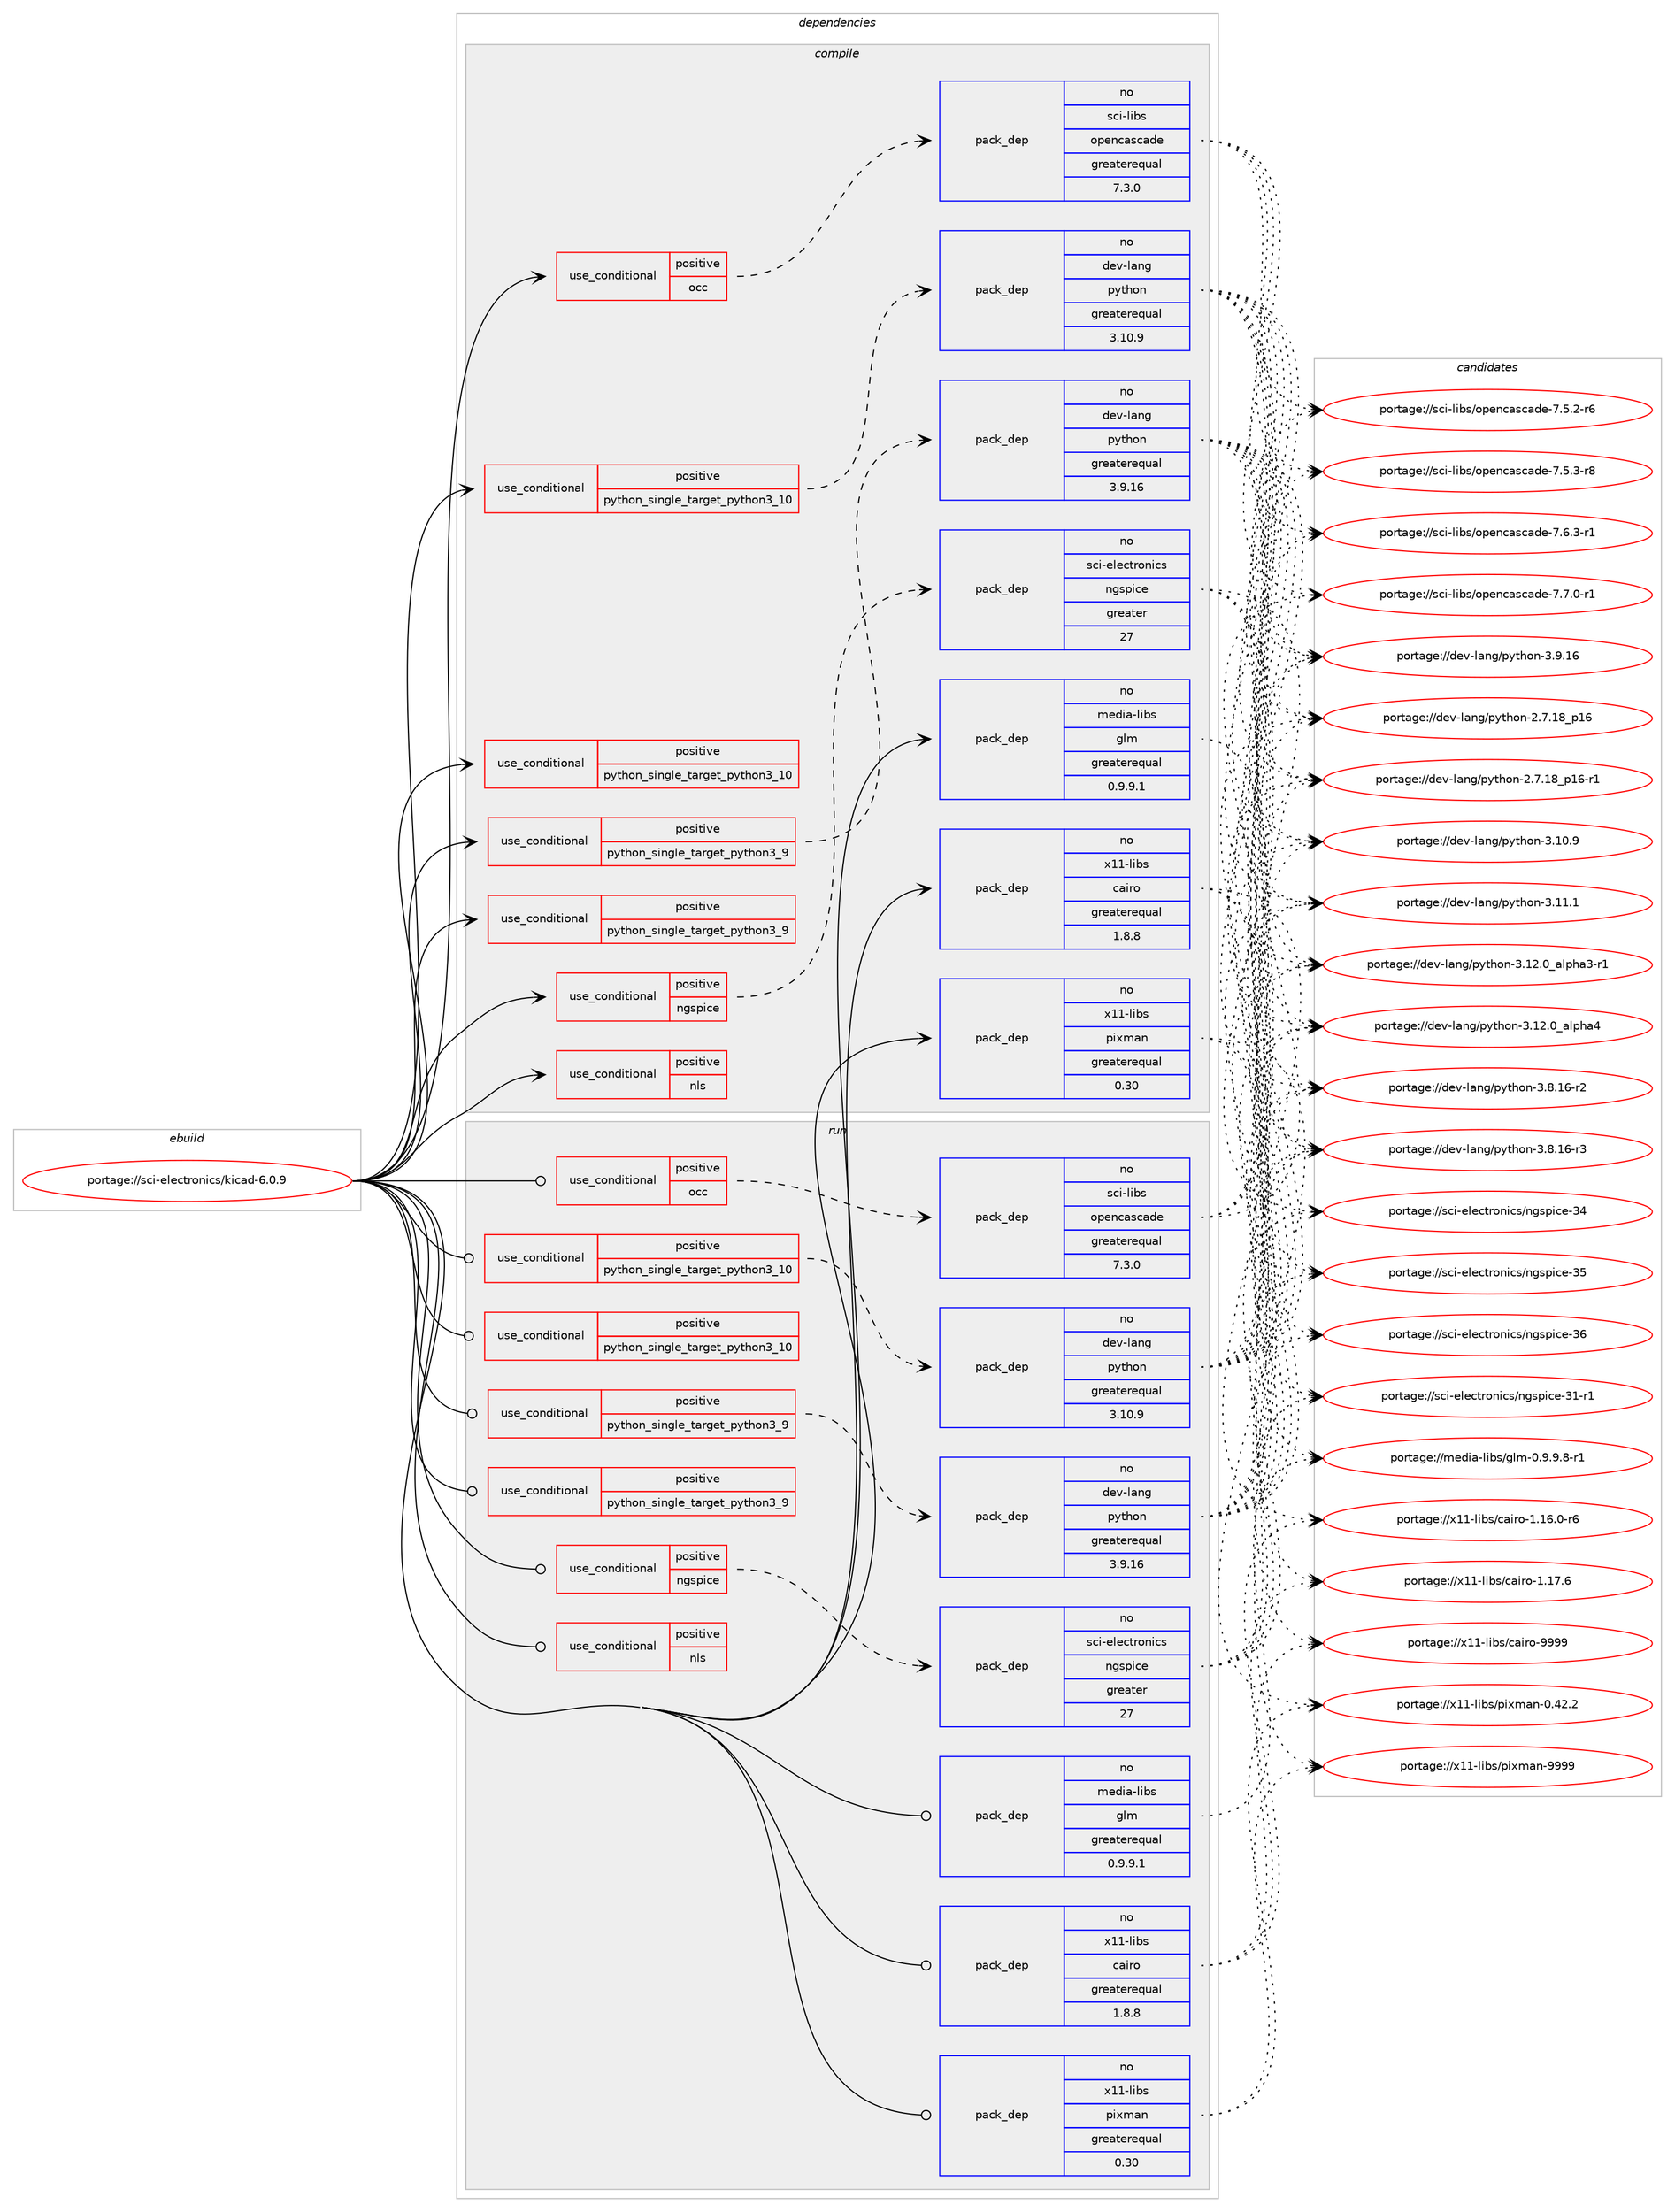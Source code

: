 digraph prolog {

# *************
# Graph options
# *************

newrank=true;
concentrate=true;
compound=true;
graph [rankdir=LR,fontname=Helvetica,fontsize=10,ranksep=1.5];#, ranksep=2.5, nodesep=0.2];
edge  [arrowhead=vee];
node  [fontname=Helvetica,fontsize=10];

# **********
# The ebuild
# **********

subgraph cluster_leftcol {
color=gray;
rank=same;
label=<<i>ebuild</i>>;
id [label="portage://sci-electronics/kicad-6.0.9", color=red, width=4, href="../sci-electronics/kicad-6.0.9.svg"];
}

# ****************
# The dependencies
# ****************

subgraph cluster_midcol {
color=gray;
label=<<i>dependencies</i>>;
subgraph cluster_compile {
fillcolor="#eeeeee";
style=filled;
label=<<i>compile</i>>;
subgraph cond1308 {
dependency2052 [label=<<TABLE BORDER="0" CELLBORDER="1" CELLSPACING="0" CELLPADDING="4"><TR><TD ROWSPAN="3" CELLPADDING="10">use_conditional</TD></TR><TR><TD>positive</TD></TR><TR><TD>ngspice</TD></TR></TABLE>>, shape=none, color=red];
subgraph pack727 {
dependency2053 [label=<<TABLE BORDER="0" CELLBORDER="1" CELLSPACING="0" CELLPADDING="4" WIDTH="220"><TR><TD ROWSPAN="6" CELLPADDING="30">pack_dep</TD></TR><TR><TD WIDTH="110">no</TD></TR><TR><TD>sci-electronics</TD></TR><TR><TD>ngspice</TD></TR><TR><TD>greater</TD></TR><TR><TD>27</TD></TR></TABLE>>, shape=none, color=blue];
}
dependency2052:e -> dependency2053:w [weight=20,style="dashed",arrowhead="vee"];
}
id:e -> dependency2052:w [weight=20,style="solid",arrowhead="vee"];
subgraph cond1309 {
dependency2054 [label=<<TABLE BORDER="0" CELLBORDER="1" CELLSPACING="0" CELLPADDING="4"><TR><TD ROWSPAN="3" CELLPADDING="10">use_conditional</TD></TR><TR><TD>positive</TD></TR><TR><TD>nls</TD></TR></TABLE>>, shape=none, color=red];
# *** BEGIN UNKNOWN DEPENDENCY TYPE (TODO) ***
# dependency2054 -> package_dependency(portage://sci-electronics/kicad-6.0.9,install,no,sys-devel,gettext,none,[,,],[],[])
# *** END UNKNOWN DEPENDENCY TYPE (TODO) ***

}
id:e -> dependency2054:w [weight=20,style="solid",arrowhead="vee"];
subgraph cond1310 {
dependency2055 [label=<<TABLE BORDER="0" CELLBORDER="1" CELLSPACING="0" CELLPADDING="4"><TR><TD ROWSPAN="3" CELLPADDING="10">use_conditional</TD></TR><TR><TD>positive</TD></TR><TR><TD>occ</TD></TR></TABLE>>, shape=none, color=red];
subgraph pack728 {
dependency2056 [label=<<TABLE BORDER="0" CELLBORDER="1" CELLSPACING="0" CELLPADDING="4" WIDTH="220"><TR><TD ROWSPAN="6" CELLPADDING="30">pack_dep</TD></TR><TR><TD WIDTH="110">no</TD></TR><TR><TD>sci-libs</TD></TR><TR><TD>opencascade</TD></TR><TR><TD>greaterequal</TD></TR><TR><TD>7.3.0</TD></TR></TABLE>>, shape=none, color=blue];
}
dependency2055:e -> dependency2056:w [weight=20,style="dashed",arrowhead="vee"];
}
id:e -> dependency2055:w [weight=20,style="solid",arrowhead="vee"];
subgraph cond1311 {
dependency2057 [label=<<TABLE BORDER="0" CELLBORDER="1" CELLSPACING="0" CELLPADDING="4"><TR><TD ROWSPAN="3" CELLPADDING="10">use_conditional</TD></TR><TR><TD>positive</TD></TR><TR><TD>python_single_target_python3_10</TD></TR></TABLE>>, shape=none, color=red];
subgraph pack729 {
dependency2058 [label=<<TABLE BORDER="0" CELLBORDER="1" CELLSPACING="0" CELLPADDING="4" WIDTH="220"><TR><TD ROWSPAN="6" CELLPADDING="30">pack_dep</TD></TR><TR><TD WIDTH="110">no</TD></TR><TR><TD>dev-lang</TD></TR><TR><TD>python</TD></TR><TR><TD>greaterequal</TD></TR><TR><TD>3.10.9</TD></TR></TABLE>>, shape=none, color=blue];
}
dependency2057:e -> dependency2058:w [weight=20,style="dashed",arrowhead="vee"];
}
id:e -> dependency2057:w [weight=20,style="solid",arrowhead="vee"];
subgraph cond1312 {
dependency2059 [label=<<TABLE BORDER="0" CELLBORDER="1" CELLSPACING="0" CELLPADDING="4"><TR><TD ROWSPAN="3" CELLPADDING="10">use_conditional</TD></TR><TR><TD>positive</TD></TR><TR><TD>python_single_target_python3_10</TD></TR></TABLE>>, shape=none, color=red];
# *** BEGIN UNKNOWN DEPENDENCY TYPE (TODO) ***
# dependency2059 -> package_dependency(portage://sci-electronics/kicad-6.0.9,install,no,dev-libs,boost,none,[,,],any_same_slot,[use(enable(context),none),use(enable(nls),none),use(enable(python),none),use(enable(python_targets_python3_10),negative)])
# *** END UNKNOWN DEPENDENCY TYPE (TODO) ***

# *** BEGIN UNKNOWN DEPENDENCY TYPE (TODO) ***
# dependency2059 -> package_dependency(portage://sci-electronics/kicad-6.0.9,install,no,dev-python,wxpython,none,[,,],[slot(4.0)],[use(enable(python_targets_python3_10),negative)])
# *** END UNKNOWN DEPENDENCY TYPE (TODO) ***

}
id:e -> dependency2059:w [weight=20,style="solid",arrowhead="vee"];
subgraph cond1313 {
dependency2060 [label=<<TABLE BORDER="0" CELLBORDER="1" CELLSPACING="0" CELLPADDING="4"><TR><TD ROWSPAN="3" CELLPADDING="10">use_conditional</TD></TR><TR><TD>positive</TD></TR><TR><TD>python_single_target_python3_9</TD></TR></TABLE>>, shape=none, color=red];
subgraph pack730 {
dependency2061 [label=<<TABLE BORDER="0" CELLBORDER="1" CELLSPACING="0" CELLPADDING="4" WIDTH="220"><TR><TD ROWSPAN="6" CELLPADDING="30">pack_dep</TD></TR><TR><TD WIDTH="110">no</TD></TR><TR><TD>dev-lang</TD></TR><TR><TD>python</TD></TR><TR><TD>greaterequal</TD></TR><TR><TD>3.9.16</TD></TR></TABLE>>, shape=none, color=blue];
}
dependency2060:e -> dependency2061:w [weight=20,style="dashed",arrowhead="vee"];
}
id:e -> dependency2060:w [weight=20,style="solid",arrowhead="vee"];
subgraph cond1314 {
dependency2062 [label=<<TABLE BORDER="0" CELLBORDER="1" CELLSPACING="0" CELLPADDING="4"><TR><TD ROWSPAN="3" CELLPADDING="10">use_conditional</TD></TR><TR><TD>positive</TD></TR><TR><TD>python_single_target_python3_9</TD></TR></TABLE>>, shape=none, color=red];
# *** BEGIN UNKNOWN DEPENDENCY TYPE (TODO) ***
# dependency2062 -> package_dependency(portage://sci-electronics/kicad-6.0.9,install,no,dev-libs,boost,none,[,,],any_same_slot,[use(enable(context),none),use(enable(nls),none),use(enable(python),none),use(enable(python_targets_python3_9),negative)])
# *** END UNKNOWN DEPENDENCY TYPE (TODO) ***

# *** BEGIN UNKNOWN DEPENDENCY TYPE (TODO) ***
# dependency2062 -> package_dependency(portage://sci-electronics/kicad-6.0.9,install,no,dev-python,wxpython,none,[,,],[slot(4.0)],[use(enable(python_targets_python3_9),negative)])
# *** END UNKNOWN DEPENDENCY TYPE (TODO) ***

}
id:e -> dependency2062:w [weight=20,style="solid",arrowhead="vee"];
# *** BEGIN UNKNOWN DEPENDENCY TYPE (TODO) ***
# id -> package_dependency(portage://sci-electronics/kicad-6.0.9,install,no,dev-libs,boost,none,[,,],any_same_slot,[use(enable(context),none),use(enable(nls),none)])
# *** END UNKNOWN DEPENDENCY TYPE (TODO) ***

# *** BEGIN UNKNOWN DEPENDENCY TYPE (TODO) ***
# id -> package_dependency(portage://sci-electronics/kicad-6.0.9,install,no,media-libs,freeglut,none,[,,],[],[])
# *** END UNKNOWN DEPENDENCY TYPE (TODO) ***

# *** BEGIN UNKNOWN DEPENDENCY TYPE (TODO) ***
# id -> package_dependency(portage://sci-electronics/kicad-6.0.9,install,no,media-libs,glew,none,[,,],[slot(0),equal],[])
# *** END UNKNOWN DEPENDENCY TYPE (TODO) ***

subgraph pack731 {
dependency2063 [label=<<TABLE BORDER="0" CELLBORDER="1" CELLSPACING="0" CELLPADDING="4" WIDTH="220"><TR><TD ROWSPAN="6" CELLPADDING="30">pack_dep</TD></TR><TR><TD WIDTH="110">no</TD></TR><TR><TD>media-libs</TD></TR><TR><TD>glm</TD></TR><TR><TD>greaterequal</TD></TR><TR><TD>0.9.9.1</TD></TR></TABLE>>, shape=none, color=blue];
}
id:e -> dependency2063:w [weight=20,style="solid",arrowhead="vee"];
# *** BEGIN UNKNOWN DEPENDENCY TYPE (TODO) ***
# id -> package_dependency(portage://sci-electronics/kicad-6.0.9,install,no,media-libs,mesa,none,[,,],[],[use(enable(X),positive)])
# *** END UNKNOWN DEPENDENCY TYPE (TODO) ***

subgraph pack732 {
dependency2064 [label=<<TABLE BORDER="0" CELLBORDER="1" CELLSPACING="0" CELLPADDING="4" WIDTH="220"><TR><TD ROWSPAN="6" CELLPADDING="30">pack_dep</TD></TR><TR><TD WIDTH="110">no</TD></TR><TR><TD>x11-libs</TD></TR><TR><TD>cairo</TD></TR><TR><TD>greaterequal</TD></TR><TR><TD>1.8.8</TD></TR></TABLE>>, shape=none, color=blue];
}
id:e -> dependency2064:w [weight=20,style="solid",arrowhead="vee"];
subgraph pack733 {
dependency2065 [label=<<TABLE BORDER="0" CELLBORDER="1" CELLSPACING="0" CELLPADDING="4" WIDTH="220"><TR><TD ROWSPAN="6" CELLPADDING="30">pack_dep</TD></TR><TR><TD WIDTH="110">no</TD></TR><TR><TD>x11-libs</TD></TR><TR><TD>pixman</TD></TR><TR><TD>greaterequal</TD></TR><TR><TD>0.30</TD></TR></TABLE>>, shape=none, color=blue];
}
id:e -> dependency2065:w [weight=20,style="solid",arrowhead="vee"];
# *** BEGIN UNKNOWN DEPENDENCY TYPE (TODO) ***
# id -> package_dependency(portage://sci-electronics/kicad-6.0.9,install,no,x11-libs,wxGTK,none,[,,],[slot(3.0-gtk3)],[use(enable(X),none),use(enable(opengl),none)])
# *** END UNKNOWN DEPENDENCY TYPE (TODO) ***

# *** BEGIN UNKNOWN DEPENDENCY TYPE (TODO) ***
# id -> package_dependency(portage://sci-electronics/kicad-6.0.9,install,weak,sci-electronics,kicad-i18n,none,[,,],[],[])
# *** END UNKNOWN DEPENDENCY TYPE (TODO) ***

}
subgraph cluster_compileandrun {
fillcolor="#eeeeee";
style=filled;
label=<<i>compile and run</i>>;
}
subgraph cluster_run {
fillcolor="#eeeeee";
style=filled;
label=<<i>run</i>>;
subgraph cond1315 {
dependency2066 [label=<<TABLE BORDER="0" CELLBORDER="1" CELLSPACING="0" CELLPADDING="4"><TR><TD ROWSPAN="3" CELLPADDING="10">use_conditional</TD></TR><TR><TD>positive</TD></TR><TR><TD>ngspice</TD></TR></TABLE>>, shape=none, color=red];
subgraph pack734 {
dependency2067 [label=<<TABLE BORDER="0" CELLBORDER="1" CELLSPACING="0" CELLPADDING="4" WIDTH="220"><TR><TD ROWSPAN="6" CELLPADDING="30">pack_dep</TD></TR><TR><TD WIDTH="110">no</TD></TR><TR><TD>sci-electronics</TD></TR><TR><TD>ngspice</TD></TR><TR><TD>greater</TD></TR><TR><TD>27</TD></TR></TABLE>>, shape=none, color=blue];
}
dependency2066:e -> dependency2067:w [weight=20,style="dashed",arrowhead="vee"];
}
id:e -> dependency2066:w [weight=20,style="solid",arrowhead="odot"];
subgraph cond1316 {
dependency2068 [label=<<TABLE BORDER="0" CELLBORDER="1" CELLSPACING="0" CELLPADDING="4"><TR><TD ROWSPAN="3" CELLPADDING="10">use_conditional</TD></TR><TR><TD>positive</TD></TR><TR><TD>nls</TD></TR></TABLE>>, shape=none, color=red];
# *** BEGIN UNKNOWN DEPENDENCY TYPE (TODO) ***
# dependency2068 -> package_dependency(portage://sci-electronics/kicad-6.0.9,run,no,sys-devel,gettext,none,[,,],[],[])
# *** END UNKNOWN DEPENDENCY TYPE (TODO) ***

}
id:e -> dependency2068:w [weight=20,style="solid",arrowhead="odot"];
subgraph cond1317 {
dependency2069 [label=<<TABLE BORDER="0" CELLBORDER="1" CELLSPACING="0" CELLPADDING="4"><TR><TD ROWSPAN="3" CELLPADDING="10">use_conditional</TD></TR><TR><TD>positive</TD></TR><TR><TD>occ</TD></TR></TABLE>>, shape=none, color=red];
subgraph pack735 {
dependency2070 [label=<<TABLE BORDER="0" CELLBORDER="1" CELLSPACING="0" CELLPADDING="4" WIDTH="220"><TR><TD ROWSPAN="6" CELLPADDING="30">pack_dep</TD></TR><TR><TD WIDTH="110">no</TD></TR><TR><TD>sci-libs</TD></TR><TR><TD>opencascade</TD></TR><TR><TD>greaterequal</TD></TR><TR><TD>7.3.0</TD></TR></TABLE>>, shape=none, color=blue];
}
dependency2069:e -> dependency2070:w [weight=20,style="dashed",arrowhead="vee"];
}
id:e -> dependency2069:w [weight=20,style="solid",arrowhead="odot"];
subgraph cond1318 {
dependency2071 [label=<<TABLE BORDER="0" CELLBORDER="1" CELLSPACING="0" CELLPADDING="4"><TR><TD ROWSPAN="3" CELLPADDING="10">use_conditional</TD></TR><TR><TD>positive</TD></TR><TR><TD>python_single_target_python3_10</TD></TR></TABLE>>, shape=none, color=red];
subgraph pack736 {
dependency2072 [label=<<TABLE BORDER="0" CELLBORDER="1" CELLSPACING="0" CELLPADDING="4" WIDTH="220"><TR><TD ROWSPAN="6" CELLPADDING="30">pack_dep</TD></TR><TR><TD WIDTH="110">no</TD></TR><TR><TD>dev-lang</TD></TR><TR><TD>python</TD></TR><TR><TD>greaterequal</TD></TR><TR><TD>3.10.9</TD></TR></TABLE>>, shape=none, color=blue];
}
dependency2071:e -> dependency2072:w [weight=20,style="dashed",arrowhead="vee"];
}
id:e -> dependency2071:w [weight=20,style="solid",arrowhead="odot"];
subgraph cond1319 {
dependency2073 [label=<<TABLE BORDER="0" CELLBORDER="1" CELLSPACING="0" CELLPADDING="4"><TR><TD ROWSPAN="3" CELLPADDING="10">use_conditional</TD></TR><TR><TD>positive</TD></TR><TR><TD>python_single_target_python3_10</TD></TR></TABLE>>, shape=none, color=red];
# *** BEGIN UNKNOWN DEPENDENCY TYPE (TODO) ***
# dependency2073 -> package_dependency(portage://sci-electronics/kicad-6.0.9,run,no,dev-libs,boost,none,[,,],any_same_slot,[use(enable(context),none),use(enable(nls),none),use(enable(python),none),use(enable(python_targets_python3_10),negative)])
# *** END UNKNOWN DEPENDENCY TYPE (TODO) ***

# *** BEGIN UNKNOWN DEPENDENCY TYPE (TODO) ***
# dependency2073 -> package_dependency(portage://sci-electronics/kicad-6.0.9,run,no,dev-python,wxpython,none,[,,],[slot(4.0)],[use(enable(python_targets_python3_10),negative)])
# *** END UNKNOWN DEPENDENCY TYPE (TODO) ***

}
id:e -> dependency2073:w [weight=20,style="solid",arrowhead="odot"];
subgraph cond1320 {
dependency2074 [label=<<TABLE BORDER="0" CELLBORDER="1" CELLSPACING="0" CELLPADDING="4"><TR><TD ROWSPAN="3" CELLPADDING="10">use_conditional</TD></TR><TR><TD>positive</TD></TR><TR><TD>python_single_target_python3_9</TD></TR></TABLE>>, shape=none, color=red];
subgraph pack737 {
dependency2075 [label=<<TABLE BORDER="0" CELLBORDER="1" CELLSPACING="0" CELLPADDING="4" WIDTH="220"><TR><TD ROWSPAN="6" CELLPADDING="30">pack_dep</TD></TR><TR><TD WIDTH="110">no</TD></TR><TR><TD>dev-lang</TD></TR><TR><TD>python</TD></TR><TR><TD>greaterequal</TD></TR><TR><TD>3.9.16</TD></TR></TABLE>>, shape=none, color=blue];
}
dependency2074:e -> dependency2075:w [weight=20,style="dashed",arrowhead="vee"];
}
id:e -> dependency2074:w [weight=20,style="solid",arrowhead="odot"];
subgraph cond1321 {
dependency2076 [label=<<TABLE BORDER="0" CELLBORDER="1" CELLSPACING="0" CELLPADDING="4"><TR><TD ROWSPAN="3" CELLPADDING="10">use_conditional</TD></TR><TR><TD>positive</TD></TR><TR><TD>python_single_target_python3_9</TD></TR></TABLE>>, shape=none, color=red];
# *** BEGIN UNKNOWN DEPENDENCY TYPE (TODO) ***
# dependency2076 -> package_dependency(portage://sci-electronics/kicad-6.0.9,run,no,dev-libs,boost,none,[,,],any_same_slot,[use(enable(context),none),use(enable(nls),none),use(enable(python),none),use(enable(python_targets_python3_9),negative)])
# *** END UNKNOWN DEPENDENCY TYPE (TODO) ***

# *** BEGIN UNKNOWN DEPENDENCY TYPE (TODO) ***
# dependency2076 -> package_dependency(portage://sci-electronics/kicad-6.0.9,run,no,dev-python,wxpython,none,[,,],[slot(4.0)],[use(enable(python_targets_python3_9),negative)])
# *** END UNKNOWN DEPENDENCY TYPE (TODO) ***

}
id:e -> dependency2076:w [weight=20,style="solid",arrowhead="odot"];
# *** BEGIN UNKNOWN DEPENDENCY TYPE (TODO) ***
# id -> package_dependency(portage://sci-electronics/kicad-6.0.9,run,no,dev-libs,boost,none,[,,],any_same_slot,[use(enable(context),none),use(enable(nls),none)])
# *** END UNKNOWN DEPENDENCY TYPE (TODO) ***

# *** BEGIN UNKNOWN DEPENDENCY TYPE (TODO) ***
# id -> package_dependency(portage://sci-electronics/kicad-6.0.9,run,no,media-libs,freeglut,none,[,,],[],[])
# *** END UNKNOWN DEPENDENCY TYPE (TODO) ***

# *** BEGIN UNKNOWN DEPENDENCY TYPE (TODO) ***
# id -> package_dependency(portage://sci-electronics/kicad-6.0.9,run,no,media-libs,glew,none,[,,],[slot(0),equal],[])
# *** END UNKNOWN DEPENDENCY TYPE (TODO) ***

subgraph pack738 {
dependency2077 [label=<<TABLE BORDER="0" CELLBORDER="1" CELLSPACING="0" CELLPADDING="4" WIDTH="220"><TR><TD ROWSPAN="6" CELLPADDING="30">pack_dep</TD></TR><TR><TD WIDTH="110">no</TD></TR><TR><TD>media-libs</TD></TR><TR><TD>glm</TD></TR><TR><TD>greaterequal</TD></TR><TR><TD>0.9.9.1</TD></TR></TABLE>>, shape=none, color=blue];
}
id:e -> dependency2077:w [weight=20,style="solid",arrowhead="odot"];
# *** BEGIN UNKNOWN DEPENDENCY TYPE (TODO) ***
# id -> package_dependency(portage://sci-electronics/kicad-6.0.9,run,no,media-libs,mesa,none,[,,],[],[use(enable(X),positive)])
# *** END UNKNOWN DEPENDENCY TYPE (TODO) ***

# *** BEGIN UNKNOWN DEPENDENCY TYPE (TODO) ***
# id -> package_dependency(portage://sci-electronics/kicad-6.0.9,run,no,sci-electronics,electronics-menu,none,[,,],[],[])
# *** END UNKNOWN DEPENDENCY TYPE (TODO) ***

subgraph pack739 {
dependency2078 [label=<<TABLE BORDER="0" CELLBORDER="1" CELLSPACING="0" CELLPADDING="4" WIDTH="220"><TR><TD ROWSPAN="6" CELLPADDING="30">pack_dep</TD></TR><TR><TD WIDTH="110">no</TD></TR><TR><TD>x11-libs</TD></TR><TR><TD>cairo</TD></TR><TR><TD>greaterequal</TD></TR><TR><TD>1.8.8</TD></TR></TABLE>>, shape=none, color=blue];
}
id:e -> dependency2078:w [weight=20,style="solid",arrowhead="odot"];
subgraph pack740 {
dependency2079 [label=<<TABLE BORDER="0" CELLBORDER="1" CELLSPACING="0" CELLPADDING="4" WIDTH="220"><TR><TD ROWSPAN="6" CELLPADDING="30">pack_dep</TD></TR><TR><TD WIDTH="110">no</TD></TR><TR><TD>x11-libs</TD></TR><TR><TD>pixman</TD></TR><TR><TD>greaterequal</TD></TR><TR><TD>0.30</TD></TR></TABLE>>, shape=none, color=blue];
}
id:e -> dependency2079:w [weight=20,style="solid",arrowhead="odot"];
# *** BEGIN UNKNOWN DEPENDENCY TYPE (TODO) ***
# id -> package_dependency(portage://sci-electronics/kicad-6.0.9,run,no,x11-libs,wxGTK,none,[,,],[slot(3.0-gtk3)],[use(enable(X),none),use(enable(opengl),none)])
# *** END UNKNOWN DEPENDENCY TYPE (TODO) ***

# *** BEGIN UNKNOWN DEPENDENCY TYPE (TODO) ***
# id -> package_dependency(portage://sci-electronics/kicad-6.0.9,run,weak,sci-electronics,kicad-i18n,none,[,,],[],[])
# *** END UNKNOWN DEPENDENCY TYPE (TODO) ***

}
}

# **************
# The candidates
# **************

subgraph cluster_choices {
rank=same;
color=gray;
label=<<i>candidates</i>>;

subgraph choice727 {
color=black;
nodesep=1;
choice1159910545101108101991161141111101059911547110103115112105991014551494511449 [label="portage://sci-electronics/ngspice-31-r1", color=red, width=4,href="../sci-electronics/ngspice-31-r1.svg"];
choice115991054510110810199116114111110105991154711010311511210599101455152 [label="portage://sci-electronics/ngspice-34", color=red, width=4,href="../sci-electronics/ngspice-34.svg"];
choice115991054510110810199116114111110105991154711010311511210599101455153 [label="portage://sci-electronics/ngspice-35", color=red, width=4,href="../sci-electronics/ngspice-35.svg"];
choice115991054510110810199116114111110105991154711010311511210599101455154 [label="portage://sci-electronics/ngspice-36", color=red, width=4,href="../sci-electronics/ngspice-36.svg"];
dependency2053:e -> choice1159910545101108101991161141111101059911547110103115112105991014551494511449:w [style=dotted,weight="100"];
dependency2053:e -> choice115991054510110810199116114111110105991154711010311511210599101455152:w [style=dotted,weight="100"];
dependency2053:e -> choice115991054510110810199116114111110105991154711010311511210599101455153:w [style=dotted,weight="100"];
dependency2053:e -> choice115991054510110810199116114111110105991154711010311511210599101455154:w [style=dotted,weight="100"];
}
subgraph choice728 {
color=black;
nodesep=1;
choice11599105451081059811547111112101110999711599971001014555465346504511454 [label="portage://sci-libs/opencascade-7.5.2-r6", color=red, width=4,href="../sci-libs/opencascade-7.5.2-r6.svg"];
choice11599105451081059811547111112101110999711599971001014555465346514511456 [label="portage://sci-libs/opencascade-7.5.3-r8", color=red, width=4,href="../sci-libs/opencascade-7.5.3-r8.svg"];
choice11599105451081059811547111112101110999711599971001014555465446514511449 [label="portage://sci-libs/opencascade-7.6.3-r1", color=red, width=4,href="../sci-libs/opencascade-7.6.3-r1.svg"];
choice11599105451081059811547111112101110999711599971001014555465546484511449 [label="portage://sci-libs/opencascade-7.7.0-r1", color=red, width=4,href="../sci-libs/opencascade-7.7.0-r1.svg"];
dependency2056:e -> choice11599105451081059811547111112101110999711599971001014555465346504511454:w [style=dotted,weight="100"];
dependency2056:e -> choice11599105451081059811547111112101110999711599971001014555465346514511456:w [style=dotted,weight="100"];
dependency2056:e -> choice11599105451081059811547111112101110999711599971001014555465446514511449:w [style=dotted,weight="100"];
dependency2056:e -> choice11599105451081059811547111112101110999711599971001014555465546484511449:w [style=dotted,weight="100"];
}
subgraph choice729 {
color=black;
nodesep=1;
choice10010111845108971101034711212111610411111045504655464956951124954 [label="portage://dev-lang/python-2.7.18_p16", color=red, width=4,href="../dev-lang/python-2.7.18_p16.svg"];
choice100101118451089711010347112121116104111110455046554649569511249544511449 [label="portage://dev-lang/python-2.7.18_p16-r1", color=red, width=4,href="../dev-lang/python-2.7.18_p16-r1.svg"];
choice10010111845108971101034711212111610411111045514649484657 [label="portage://dev-lang/python-3.10.9", color=red, width=4,href="../dev-lang/python-3.10.9.svg"];
choice10010111845108971101034711212111610411111045514649494649 [label="portage://dev-lang/python-3.11.1", color=red, width=4,href="../dev-lang/python-3.11.1.svg"];
choice10010111845108971101034711212111610411111045514649504648959710811210497514511449 [label="portage://dev-lang/python-3.12.0_alpha3-r1", color=red, width=4,href="../dev-lang/python-3.12.0_alpha3-r1.svg"];
choice1001011184510897110103471121211161041111104551464950464895971081121049752 [label="portage://dev-lang/python-3.12.0_alpha4", color=red, width=4,href="../dev-lang/python-3.12.0_alpha4.svg"];
choice100101118451089711010347112121116104111110455146564649544511450 [label="portage://dev-lang/python-3.8.16-r2", color=red, width=4,href="../dev-lang/python-3.8.16-r2.svg"];
choice100101118451089711010347112121116104111110455146564649544511451 [label="portage://dev-lang/python-3.8.16-r3", color=red, width=4,href="../dev-lang/python-3.8.16-r3.svg"];
choice10010111845108971101034711212111610411111045514657464954 [label="portage://dev-lang/python-3.9.16", color=red, width=4,href="../dev-lang/python-3.9.16.svg"];
dependency2058:e -> choice10010111845108971101034711212111610411111045504655464956951124954:w [style=dotted,weight="100"];
dependency2058:e -> choice100101118451089711010347112121116104111110455046554649569511249544511449:w [style=dotted,weight="100"];
dependency2058:e -> choice10010111845108971101034711212111610411111045514649484657:w [style=dotted,weight="100"];
dependency2058:e -> choice10010111845108971101034711212111610411111045514649494649:w [style=dotted,weight="100"];
dependency2058:e -> choice10010111845108971101034711212111610411111045514649504648959710811210497514511449:w [style=dotted,weight="100"];
dependency2058:e -> choice1001011184510897110103471121211161041111104551464950464895971081121049752:w [style=dotted,weight="100"];
dependency2058:e -> choice100101118451089711010347112121116104111110455146564649544511450:w [style=dotted,weight="100"];
dependency2058:e -> choice100101118451089711010347112121116104111110455146564649544511451:w [style=dotted,weight="100"];
dependency2058:e -> choice10010111845108971101034711212111610411111045514657464954:w [style=dotted,weight="100"];
}
subgraph choice730 {
color=black;
nodesep=1;
choice10010111845108971101034711212111610411111045504655464956951124954 [label="portage://dev-lang/python-2.7.18_p16", color=red, width=4,href="../dev-lang/python-2.7.18_p16.svg"];
choice100101118451089711010347112121116104111110455046554649569511249544511449 [label="portage://dev-lang/python-2.7.18_p16-r1", color=red, width=4,href="../dev-lang/python-2.7.18_p16-r1.svg"];
choice10010111845108971101034711212111610411111045514649484657 [label="portage://dev-lang/python-3.10.9", color=red, width=4,href="../dev-lang/python-3.10.9.svg"];
choice10010111845108971101034711212111610411111045514649494649 [label="portage://dev-lang/python-3.11.1", color=red, width=4,href="../dev-lang/python-3.11.1.svg"];
choice10010111845108971101034711212111610411111045514649504648959710811210497514511449 [label="portage://dev-lang/python-3.12.0_alpha3-r1", color=red, width=4,href="../dev-lang/python-3.12.0_alpha3-r1.svg"];
choice1001011184510897110103471121211161041111104551464950464895971081121049752 [label="portage://dev-lang/python-3.12.0_alpha4", color=red, width=4,href="../dev-lang/python-3.12.0_alpha4.svg"];
choice100101118451089711010347112121116104111110455146564649544511450 [label="portage://dev-lang/python-3.8.16-r2", color=red, width=4,href="../dev-lang/python-3.8.16-r2.svg"];
choice100101118451089711010347112121116104111110455146564649544511451 [label="portage://dev-lang/python-3.8.16-r3", color=red, width=4,href="../dev-lang/python-3.8.16-r3.svg"];
choice10010111845108971101034711212111610411111045514657464954 [label="portage://dev-lang/python-3.9.16", color=red, width=4,href="../dev-lang/python-3.9.16.svg"];
dependency2061:e -> choice10010111845108971101034711212111610411111045504655464956951124954:w [style=dotted,weight="100"];
dependency2061:e -> choice100101118451089711010347112121116104111110455046554649569511249544511449:w [style=dotted,weight="100"];
dependency2061:e -> choice10010111845108971101034711212111610411111045514649484657:w [style=dotted,weight="100"];
dependency2061:e -> choice10010111845108971101034711212111610411111045514649494649:w [style=dotted,weight="100"];
dependency2061:e -> choice10010111845108971101034711212111610411111045514649504648959710811210497514511449:w [style=dotted,weight="100"];
dependency2061:e -> choice1001011184510897110103471121211161041111104551464950464895971081121049752:w [style=dotted,weight="100"];
dependency2061:e -> choice100101118451089711010347112121116104111110455146564649544511450:w [style=dotted,weight="100"];
dependency2061:e -> choice100101118451089711010347112121116104111110455146564649544511451:w [style=dotted,weight="100"];
dependency2061:e -> choice10010111845108971101034711212111610411111045514657464954:w [style=dotted,weight="100"];
}
subgraph choice731 {
color=black;
nodesep=1;
choice1091011001059745108105981154710310810945484657465746564511449 [label="portage://media-libs/glm-0.9.9.8-r1", color=red, width=4,href="../media-libs/glm-0.9.9.8-r1.svg"];
dependency2063:e -> choice1091011001059745108105981154710310810945484657465746564511449:w [style=dotted,weight="100"];
}
subgraph choice732 {
color=black;
nodesep=1;
choice12049494510810598115479997105114111454946495446484511454 [label="portage://x11-libs/cairo-1.16.0-r6", color=red, width=4,href="../x11-libs/cairo-1.16.0-r6.svg"];
choice1204949451081059811547999710511411145494649554654 [label="portage://x11-libs/cairo-1.17.6", color=red, width=4,href="../x11-libs/cairo-1.17.6.svg"];
choice120494945108105981154799971051141114557575757 [label="portage://x11-libs/cairo-9999", color=red, width=4,href="../x11-libs/cairo-9999.svg"];
dependency2064:e -> choice12049494510810598115479997105114111454946495446484511454:w [style=dotted,weight="100"];
dependency2064:e -> choice1204949451081059811547999710511411145494649554654:w [style=dotted,weight="100"];
dependency2064:e -> choice120494945108105981154799971051141114557575757:w [style=dotted,weight="100"];
}
subgraph choice733 {
color=black;
nodesep=1;
choice12049494510810598115471121051201099711045484652504650 [label="portage://x11-libs/pixman-0.42.2", color=red, width=4,href="../x11-libs/pixman-0.42.2.svg"];
choice1204949451081059811547112105120109971104557575757 [label="portage://x11-libs/pixman-9999", color=red, width=4,href="../x11-libs/pixman-9999.svg"];
dependency2065:e -> choice12049494510810598115471121051201099711045484652504650:w [style=dotted,weight="100"];
dependency2065:e -> choice1204949451081059811547112105120109971104557575757:w [style=dotted,weight="100"];
}
subgraph choice734 {
color=black;
nodesep=1;
choice1159910545101108101991161141111101059911547110103115112105991014551494511449 [label="portage://sci-electronics/ngspice-31-r1", color=red, width=4,href="../sci-electronics/ngspice-31-r1.svg"];
choice115991054510110810199116114111110105991154711010311511210599101455152 [label="portage://sci-electronics/ngspice-34", color=red, width=4,href="../sci-electronics/ngspice-34.svg"];
choice115991054510110810199116114111110105991154711010311511210599101455153 [label="portage://sci-electronics/ngspice-35", color=red, width=4,href="../sci-electronics/ngspice-35.svg"];
choice115991054510110810199116114111110105991154711010311511210599101455154 [label="portage://sci-electronics/ngspice-36", color=red, width=4,href="../sci-electronics/ngspice-36.svg"];
dependency2067:e -> choice1159910545101108101991161141111101059911547110103115112105991014551494511449:w [style=dotted,weight="100"];
dependency2067:e -> choice115991054510110810199116114111110105991154711010311511210599101455152:w [style=dotted,weight="100"];
dependency2067:e -> choice115991054510110810199116114111110105991154711010311511210599101455153:w [style=dotted,weight="100"];
dependency2067:e -> choice115991054510110810199116114111110105991154711010311511210599101455154:w [style=dotted,weight="100"];
}
subgraph choice735 {
color=black;
nodesep=1;
choice11599105451081059811547111112101110999711599971001014555465346504511454 [label="portage://sci-libs/opencascade-7.5.2-r6", color=red, width=4,href="../sci-libs/opencascade-7.5.2-r6.svg"];
choice11599105451081059811547111112101110999711599971001014555465346514511456 [label="portage://sci-libs/opencascade-7.5.3-r8", color=red, width=4,href="../sci-libs/opencascade-7.5.3-r8.svg"];
choice11599105451081059811547111112101110999711599971001014555465446514511449 [label="portage://sci-libs/opencascade-7.6.3-r1", color=red, width=4,href="../sci-libs/opencascade-7.6.3-r1.svg"];
choice11599105451081059811547111112101110999711599971001014555465546484511449 [label="portage://sci-libs/opencascade-7.7.0-r1", color=red, width=4,href="../sci-libs/opencascade-7.7.0-r1.svg"];
dependency2070:e -> choice11599105451081059811547111112101110999711599971001014555465346504511454:w [style=dotted,weight="100"];
dependency2070:e -> choice11599105451081059811547111112101110999711599971001014555465346514511456:w [style=dotted,weight="100"];
dependency2070:e -> choice11599105451081059811547111112101110999711599971001014555465446514511449:w [style=dotted,weight="100"];
dependency2070:e -> choice11599105451081059811547111112101110999711599971001014555465546484511449:w [style=dotted,weight="100"];
}
subgraph choice736 {
color=black;
nodesep=1;
choice10010111845108971101034711212111610411111045504655464956951124954 [label="portage://dev-lang/python-2.7.18_p16", color=red, width=4,href="../dev-lang/python-2.7.18_p16.svg"];
choice100101118451089711010347112121116104111110455046554649569511249544511449 [label="portage://dev-lang/python-2.7.18_p16-r1", color=red, width=4,href="../dev-lang/python-2.7.18_p16-r1.svg"];
choice10010111845108971101034711212111610411111045514649484657 [label="portage://dev-lang/python-3.10.9", color=red, width=4,href="../dev-lang/python-3.10.9.svg"];
choice10010111845108971101034711212111610411111045514649494649 [label="portage://dev-lang/python-3.11.1", color=red, width=4,href="../dev-lang/python-3.11.1.svg"];
choice10010111845108971101034711212111610411111045514649504648959710811210497514511449 [label="portage://dev-lang/python-3.12.0_alpha3-r1", color=red, width=4,href="../dev-lang/python-3.12.0_alpha3-r1.svg"];
choice1001011184510897110103471121211161041111104551464950464895971081121049752 [label="portage://dev-lang/python-3.12.0_alpha4", color=red, width=4,href="../dev-lang/python-3.12.0_alpha4.svg"];
choice100101118451089711010347112121116104111110455146564649544511450 [label="portage://dev-lang/python-3.8.16-r2", color=red, width=4,href="../dev-lang/python-3.8.16-r2.svg"];
choice100101118451089711010347112121116104111110455146564649544511451 [label="portage://dev-lang/python-3.8.16-r3", color=red, width=4,href="../dev-lang/python-3.8.16-r3.svg"];
choice10010111845108971101034711212111610411111045514657464954 [label="portage://dev-lang/python-3.9.16", color=red, width=4,href="../dev-lang/python-3.9.16.svg"];
dependency2072:e -> choice10010111845108971101034711212111610411111045504655464956951124954:w [style=dotted,weight="100"];
dependency2072:e -> choice100101118451089711010347112121116104111110455046554649569511249544511449:w [style=dotted,weight="100"];
dependency2072:e -> choice10010111845108971101034711212111610411111045514649484657:w [style=dotted,weight="100"];
dependency2072:e -> choice10010111845108971101034711212111610411111045514649494649:w [style=dotted,weight="100"];
dependency2072:e -> choice10010111845108971101034711212111610411111045514649504648959710811210497514511449:w [style=dotted,weight="100"];
dependency2072:e -> choice1001011184510897110103471121211161041111104551464950464895971081121049752:w [style=dotted,weight="100"];
dependency2072:e -> choice100101118451089711010347112121116104111110455146564649544511450:w [style=dotted,weight="100"];
dependency2072:e -> choice100101118451089711010347112121116104111110455146564649544511451:w [style=dotted,weight="100"];
dependency2072:e -> choice10010111845108971101034711212111610411111045514657464954:w [style=dotted,weight="100"];
}
subgraph choice737 {
color=black;
nodesep=1;
choice10010111845108971101034711212111610411111045504655464956951124954 [label="portage://dev-lang/python-2.7.18_p16", color=red, width=4,href="../dev-lang/python-2.7.18_p16.svg"];
choice100101118451089711010347112121116104111110455046554649569511249544511449 [label="portage://dev-lang/python-2.7.18_p16-r1", color=red, width=4,href="../dev-lang/python-2.7.18_p16-r1.svg"];
choice10010111845108971101034711212111610411111045514649484657 [label="portage://dev-lang/python-3.10.9", color=red, width=4,href="../dev-lang/python-3.10.9.svg"];
choice10010111845108971101034711212111610411111045514649494649 [label="portage://dev-lang/python-3.11.1", color=red, width=4,href="../dev-lang/python-3.11.1.svg"];
choice10010111845108971101034711212111610411111045514649504648959710811210497514511449 [label="portage://dev-lang/python-3.12.0_alpha3-r1", color=red, width=4,href="../dev-lang/python-3.12.0_alpha3-r1.svg"];
choice1001011184510897110103471121211161041111104551464950464895971081121049752 [label="portage://dev-lang/python-3.12.0_alpha4", color=red, width=4,href="../dev-lang/python-3.12.0_alpha4.svg"];
choice100101118451089711010347112121116104111110455146564649544511450 [label="portage://dev-lang/python-3.8.16-r2", color=red, width=4,href="../dev-lang/python-3.8.16-r2.svg"];
choice100101118451089711010347112121116104111110455146564649544511451 [label="portage://dev-lang/python-3.8.16-r3", color=red, width=4,href="../dev-lang/python-3.8.16-r3.svg"];
choice10010111845108971101034711212111610411111045514657464954 [label="portage://dev-lang/python-3.9.16", color=red, width=4,href="../dev-lang/python-3.9.16.svg"];
dependency2075:e -> choice10010111845108971101034711212111610411111045504655464956951124954:w [style=dotted,weight="100"];
dependency2075:e -> choice100101118451089711010347112121116104111110455046554649569511249544511449:w [style=dotted,weight="100"];
dependency2075:e -> choice10010111845108971101034711212111610411111045514649484657:w [style=dotted,weight="100"];
dependency2075:e -> choice10010111845108971101034711212111610411111045514649494649:w [style=dotted,weight="100"];
dependency2075:e -> choice10010111845108971101034711212111610411111045514649504648959710811210497514511449:w [style=dotted,weight="100"];
dependency2075:e -> choice1001011184510897110103471121211161041111104551464950464895971081121049752:w [style=dotted,weight="100"];
dependency2075:e -> choice100101118451089711010347112121116104111110455146564649544511450:w [style=dotted,weight="100"];
dependency2075:e -> choice100101118451089711010347112121116104111110455146564649544511451:w [style=dotted,weight="100"];
dependency2075:e -> choice10010111845108971101034711212111610411111045514657464954:w [style=dotted,weight="100"];
}
subgraph choice738 {
color=black;
nodesep=1;
choice1091011001059745108105981154710310810945484657465746564511449 [label="portage://media-libs/glm-0.9.9.8-r1", color=red, width=4,href="../media-libs/glm-0.9.9.8-r1.svg"];
dependency2077:e -> choice1091011001059745108105981154710310810945484657465746564511449:w [style=dotted,weight="100"];
}
subgraph choice739 {
color=black;
nodesep=1;
choice12049494510810598115479997105114111454946495446484511454 [label="portage://x11-libs/cairo-1.16.0-r6", color=red, width=4,href="../x11-libs/cairo-1.16.0-r6.svg"];
choice1204949451081059811547999710511411145494649554654 [label="portage://x11-libs/cairo-1.17.6", color=red, width=4,href="../x11-libs/cairo-1.17.6.svg"];
choice120494945108105981154799971051141114557575757 [label="portage://x11-libs/cairo-9999", color=red, width=4,href="../x11-libs/cairo-9999.svg"];
dependency2078:e -> choice12049494510810598115479997105114111454946495446484511454:w [style=dotted,weight="100"];
dependency2078:e -> choice1204949451081059811547999710511411145494649554654:w [style=dotted,weight="100"];
dependency2078:e -> choice120494945108105981154799971051141114557575757:w [style=dotted,weight="100"];
}
subgraph choice740 {
color=black;
nodesep=1;
choice12049494510810598115471121051201099711045484652504650 [label="portage://x11-libs/pixman-0.42.2", color=red, width=4,href="../x11-libs/pixman-0.42.2.svg"];
choice1204949451081059811547112105120109971104557575757 [label="portage://x11-libs/pixman-9999", color=red, width=4,href="../x11-libs/pixman-9999.svg"];
dependency2079:e -> choice12049494510810598115471121051201099711045484652504650:w [style=dotted,weight="100"];
dependency2079:e -> choice1204949451081059811547112105120109971104557575757:w [style=dotted,weight="100"];
}
}

}
